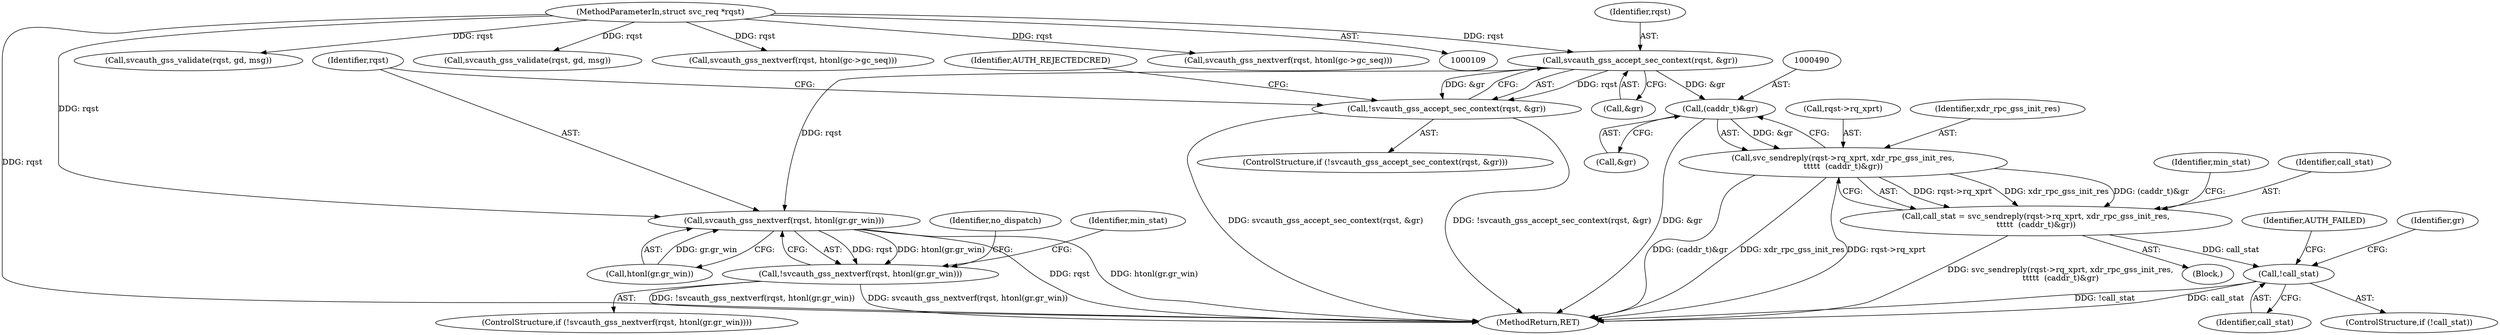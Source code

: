 digraph "0_krb5_5bb8a6b9c9eb8dd22bc9526751610aaa255ead9c@pointer" {
"1000446" [label="(Call,svcauth_gss_accept_sec_context(rqst, &gr))"];
"1000110" [label="(MethodParameterIn,struct svc_req *rqst)"];
"1000445" [label="(Call,!svcauth_gss_accept_sec_context(rqst, &gr))"];
"1000454" [label="(Call,svcauth_gss_nextverf(rqst, htonl(gr.gr_win)))"];
"1000453" [label="(Call,!svcauth_gss_nextverf(rqst, htonl(gr.gr_win)))"];
"1000489" [label="(Call,(caddr_t)&gr)"];
"1000484" [label="(Call,svc_sendreply(rqst->rq_xprt, xdr_rpc_gss_init_res,\n\t\t\t\t\t  (caddr_t)&gr))"];
"1000482" [label="(Call,call_stat = svc_sendreply(rqst->rq_xprt, xdr_rpc_gss_init_res,\n\t\t\t\t\t  (caddr_t)&gr))"];
"1000516" [label="(Call,!call_stat)"];
"1000444" [label="(ControlStructure,if (!svcauth_gss_accept_sec_context(rqst, &gr)))"];
"1000482" [label="(Call,call_stat = svc_sendreply(rqst->rq_xprt, xdr_rpc_gss_init_res,\n\t\t\t\t\t  (caddr_t)&gr))"];
"1000445" [label="(Call,!svcauth_gss_accept_sec_context(rqst, &gr))"];
"1000491" [label="(Call,&gr)"];
"1000495" [label="(Identifier,min_stat)"];
"1000446" [label="(Call,svcauth_gss_accept_sec_context(rqst, &gr))"];
"1000448" [label="(Call,&gr)"];
"1000483" [label="(Identifier,call_stat)"];
"1000517" [label="(Identifier,call_stat)"];
"1000485" [label="(Call,rqst->rq_xprt)"];
"1000110" [label="(MethodParameterIn,struct svc_req *rqst)"];
"1000453" [label="(Call,!svcauth_gss_nextverf(rqst, htonl(gr.gr_win)))"];
"1000535" [label="(Call,svcauth_gss_validate(rqst, gd, msg))"];
"1000480" [label="(Identifier,no_dispatch)"];
"1000519" [label="(Identifier,AUTH_FAILED)"];
"1000488" [label="(Identifier,xdr_rpc_gss_init_res)"];
"1000452" [label="(ControlStructure,if (!svcauth_gss_nextverf(rqst, htonl(gr.gr_win))))"];
"1000632" [label="(MethodReturn,RET)"];
"1000489" [label="(Call,(caddr_t)&gr)"];
"1000451" [label="(Identifier,AUTH_REJECTEDCRED)"];
"1000563" [label="(Call,svcauth_gss_validate(rqst, gd, msg))"];
"1000428" [label="(Block,)"];
"1000454" [label="(Call,svcauth_gss_nextverf(rqst, htonl(gr.gr_win)))"];
"1000571" [label="(Call,svcauth_gss_nextverf(rqst, htonl(gc->gc_seq)))"];
"1000463" [label="(Identifier,min_stat)"];
"1000516" [label="(Call,!call_stat)"];
"1000455" [label="(Identifier,rqst)"];
"1000447" [label="(Identifier,rqst)"];
"1000543" [label="(Call,svcauth_gss_nextverf(rqst, htonl(gc->gc_seq)))"];
"1000484" [label="(Call,svc_sendreply(rqst->rq_xprt, xdr_rpc_gss_init_res,\n\t\t\t\t\t  (caddr_t)&gr))"];
"1000456" [label="(Call,htonl(gr.gr_win))"];
"1000523" [label="(Identifier,gr)"];
"1000515" [label="(ControlStructure,if (!call_stat))"];
"1000446" -> "1000445"  [label="AST: "];
"1000446" -> "1000448"  [label="CFG: "];
"1000447" -> "1000446"  [label="AST: "];
"1000448" -> "1000446"  [label="AST: "];
"1000445" -> "1000446"  [label="CFG: "];
"1000446" -> "1000445"  [label="DDG: rqst"];
"1000446" -> "1000445"  [label="DDG: &gr"];
"1000110" -> "1000446"  [label="DDG: rqst"];
"1000446" -> "1000454"  [label="DDG: rqst"];
"1000446" -> "1000489"  [label="DDG: &gr"];
"1000110" -> "1000109"  [label="AST: "];
"1000110" -> "1000632"  [label="DDG: rqst"];
"1000110" -> "1000454"  [label="DDG: rqst"];
"1000110" -> "1000535"  [label="DDG: rqst"];
"1000110" -> "1000543"  [label="DDG: rqst"];
"1000110" -> "1000563"  [label="DDG: rqst"];
"1000110" -> "1000571"  [label="DDG: rqst"];
"1000445" -> "1000444"  [label="AST: "];
"1000451" -> "1000445"  [label="CFG: "];
"1000455" -> "1000445"  [label="CFG: "];
"1000445" -> "1000632"  [label="DDG: svcauth_gss_accept_sec_context(rqst, &gr)"];
"1000445" -> "1000632"  [label="DDG: !svcauth_gss_accept_sec_context(rqst, &gr)"];
"1000454" -> "1000453"  [label="AST: "];
"1000454" -> "1000456"  [label="CFG: "];
"1000455" -> "1000454"  [label="AST: "];
"1000456" -> "1000454"  [label="AST: "];
"1000453" -> "1000454"  [label="CFG: "];
"1000454" -> "1000632"  [label="DDG: rqst"];
"1000454" -> "1000632"  [label="DDG: htonl(gr.gr_win)"];
"1000454" -> "1000453"  [label="DDG: rqst"];
"1000454" -> "1000453"  [label="DDG: htonl(gr.gr_win)"];
"1000456" -> "1000454"  [label="DDG: gr.gr_win"];
"1000453" -> "1000452"  [label="AST: "];
"1000463" -> "1000453"  [label="CFG: "];
"1000480" -> "1000453"  [label="CFG: "];
"1000453" -> "1000632"  [label="DDG: !svcauth_gss_nextverf(rqst, htonl(gr.gr_win))"];
"1000453" -> "1000632"  [label="DDG: svcauth_gss_nextverf(rqst, htonl(gr.gr_win))"];
"1000489" -> "1000484"  [label="AST: "];
"1000489" -> "1000491"  [label="CFG: "];
"1000490" -> "1000489"  [label="AST: "];
"1000491" -> "1000489"  [label="AST: "];
"1000484" -> "1000489"  [label="CFG: "];
"1000489" -> "1000632"  [label="DDG: &gr"];
"1000489" -> "1000484"  [label="DDG: &gr"];
"1000484" -> "1000482"  [label="AST: "];
"1000485" -> "1000484"  [label="AST: "];
"1000488" -> "1000484"  [label="AST: "];
"1000482" -> "1000484"  [label="CFG: "];
"1000484" -> "1000632"  [label="DDG: (caddr_t)&gr"];
"1000484" -> "1000632"  [label="DDG: xdr_rpc_gss_init_res"];
"1000484" -> "1000632"  [label="DDG: rqst->rq_xprt"];
"1000484" -> "1000482"  [label="DDG: rqst->rq_xprt"];
"1000484" -> "1000482"  [label="DDG: xdr_rpc_gss_init_res"];
"1000484" -> "1000482"  [label="DDG: (caddr_t)&gr"];
"1000482" -> "1000428"  [label="AST: "];
"1000483" -> "1000482"  [label="AST: "];
"1000495" -> "1000482"  [label="CFG: "];
"1000482" -> "1000632"  [label="DDG: svc_sendreply(rqst->rq_xprt, xdr_rpc_gss_init_res,\n\t\t\t\t\t  (caddr_t)&gr)"];
"1000482" -> "1000516"  [label="DDG: call_stat"];
"1000516" -> "1000515"  [label="AST: "];
"1000516" -> "1000517"  [label="CFG: "];
"1000517" -> "1000516"  [label="AST: "];
"1000519" -> "1000516"  [label="CFG: "];
"1000523" -> "1000516"  [label="CFG: "];
"1000516" -> "1000632"  [label="DDG: !call_stat"];
"1000516" -> "1000632"  [label="DDG: call_stat"];
}
